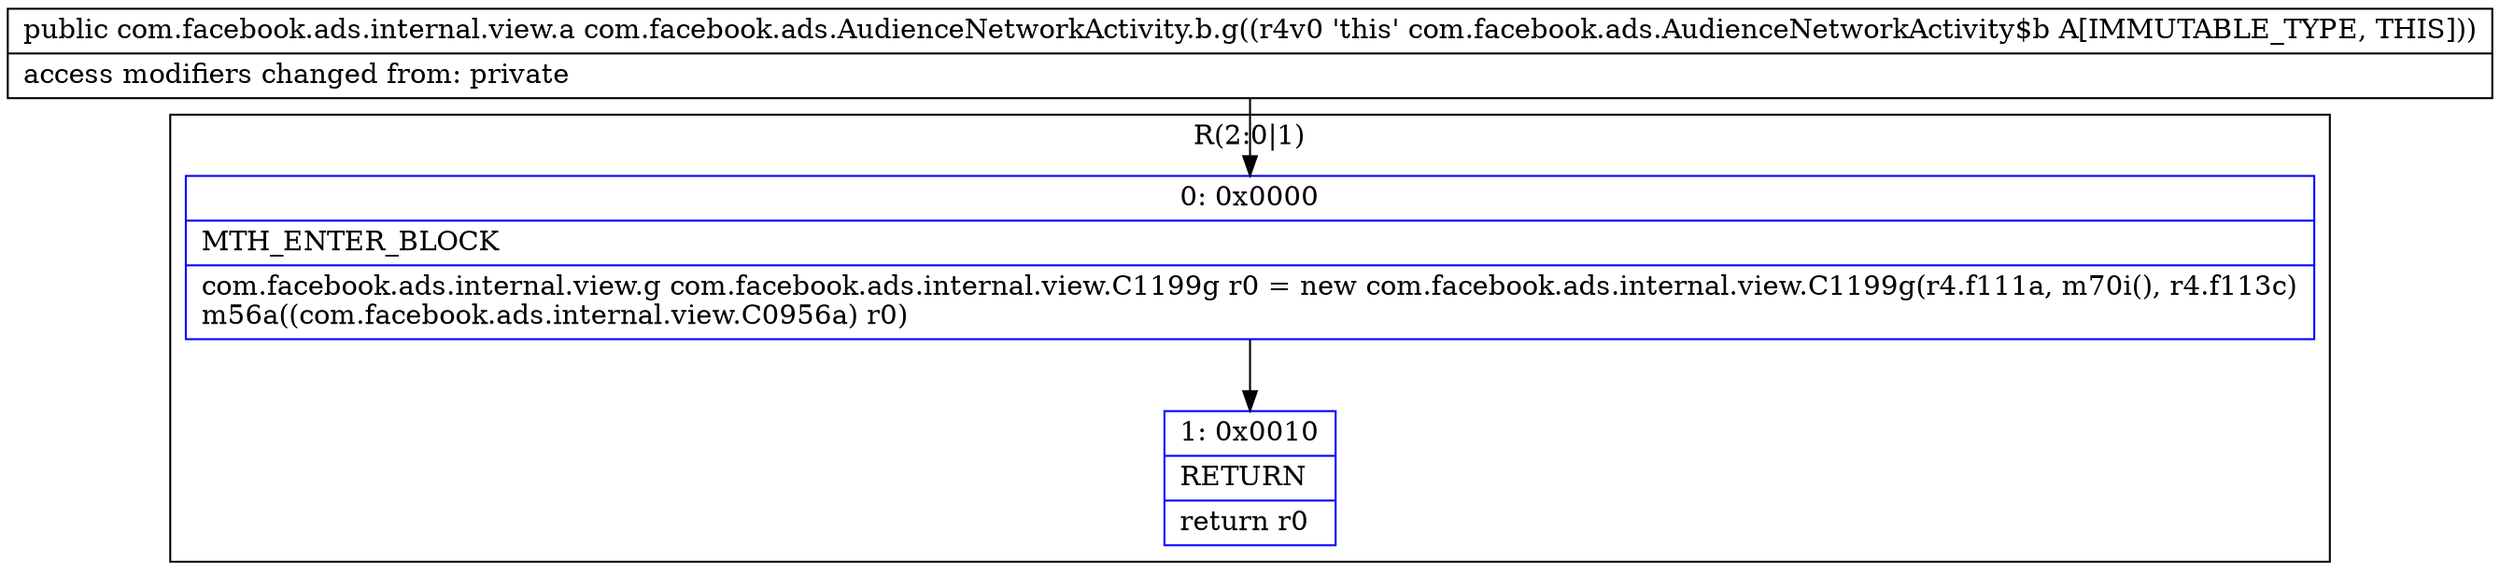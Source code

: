 digraph "CFG forcom.facebook.ads.AudienceNetworkActivity.b.g()Lcom\/facebook\/ads\/internal\/view\/a;" {
subgraph cluster_Region_1605049107 {
label = "R(2:0|1)";
node [shape=record,color=blue];
Node_0 [shape=record,label="{0\:\ 0x0000|MTH_ENTER_BLOCK\l|com.facebook.ads.internal.view.g com.facebook.ads.internal.view.C1199g r0 = new com.facebook.ads.internal.view.C1199g(r4.f111a, m70i(), r4.f113c)\lm56a((com.facebook.ads.internal.view.C0956a) r0)\l}"];
Node_1 [shape=record,label="{1\:\ 0x0010|RETURN\l|return r0\l}"];
}
MethodNode[shape=record,label="{public com.facebook.ads.internal.view.a com.facebook.ads.AudienceNetworkActivity.b.g((r4v0 'this' com.facebook.ads.AudienceNetworkActivity$b A[IMMUTABLE_TYPE, THIS]))  | access modifiers changed from: private\l}"];
MethodNode -> Node_0;
Node_0 -> Node_1;
}

